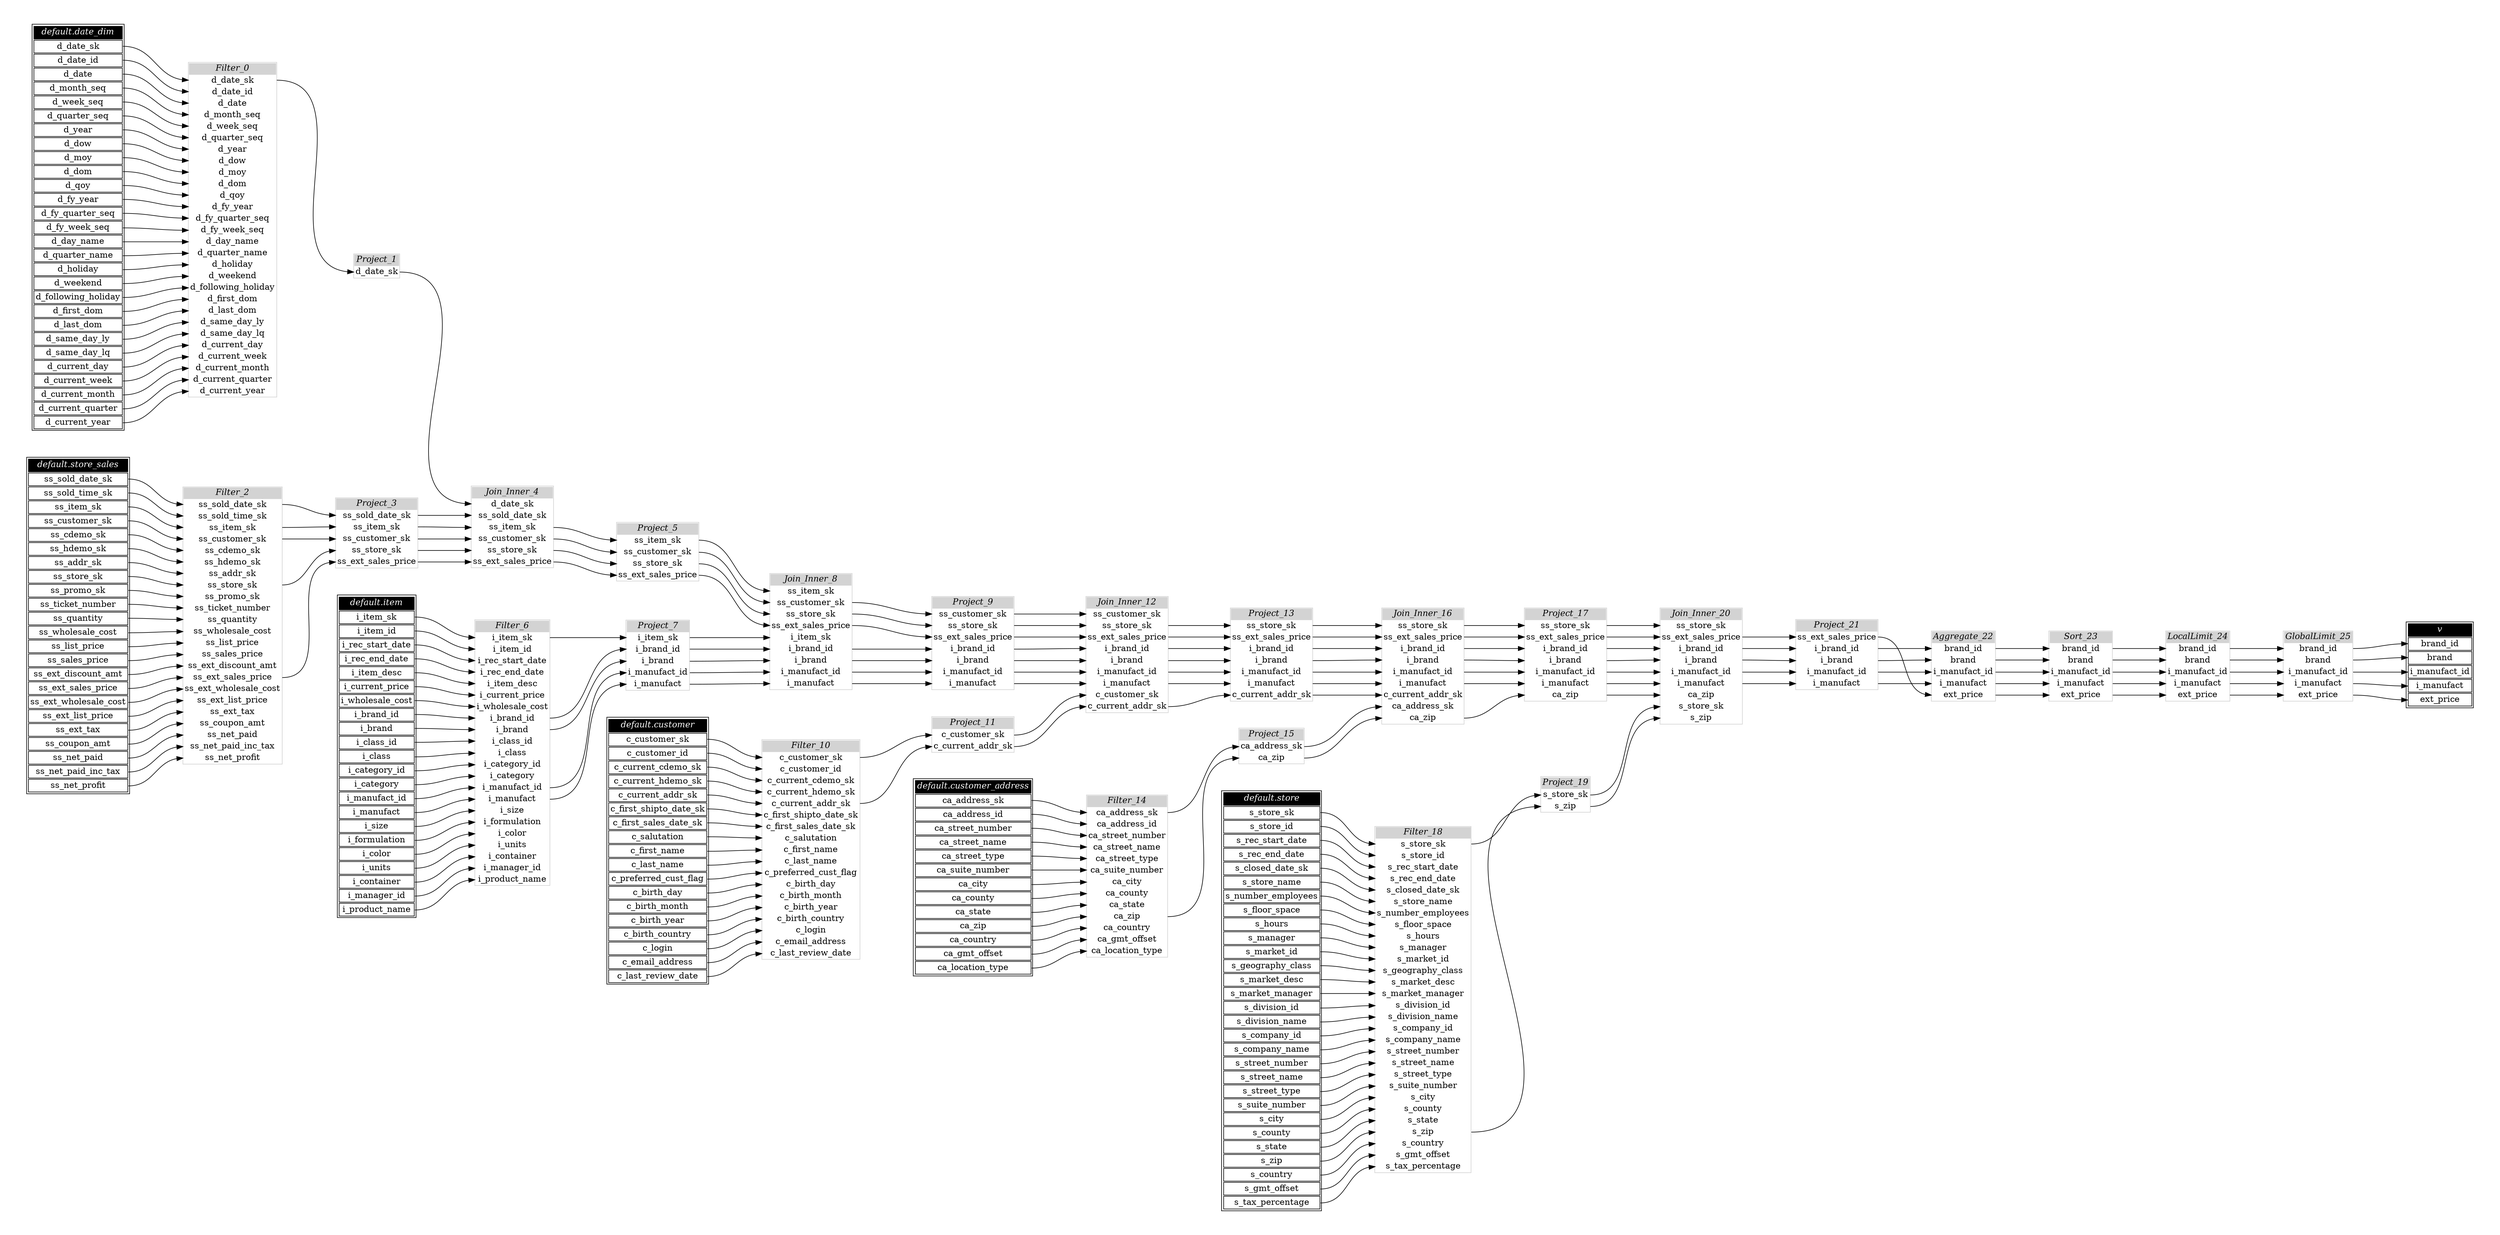 // Automatically generated by TPCDSFlowTestSuite


digraph {
  graph [pad="0.5" nodesep="0.5" ranksep="1" fontname="Helvetica" rankdir=LR];
  node [shape=plaintext]

  
"Aggregate_22" [label=<
<table color="lightgray" border="1" cellborder="0" cellspacing="0">
  <tr><td bgcolor="lightgray" port="nodeName"><i>Aggregate_22</i></td></tr>
  <tr><td port="0">brand_id</td></tr>
<tr><td port="1">brand</td></tr>
<tr><td port="2">i_manufact_id</td></tr>
<tr><td port="3">i_manufact</td></tr>
<tr><td port="4">ext_price</td></tr>
</table>>];
     

"Filter_0" [label=<
<table color="lightgray" border="1" cellborder="0" cellspacing="0">
  <tr><td bgcolor="lightgray" port="nodeName"><i>Filter_0</i></td></tr>
  <tr><td port="0">d_date_sk</td></tr>
<tr><td port="1">d_date_id</td></tr>
<tr><td port="2">d_date</td></tr>
<tr><td port="3">d_month_seq</td></tr>
<tr><td port="4">d_week_seq</td></tr>
<tr><td port="5">d_quarter_seq</td></tr>
<tr><td port="6">d_year</td></tr>
<tr><td port="7">d_dow</td></tr>
<tr><td port="8">d_moy</td></tr>
<tr><td port="9">d_dom</td></tr>
<tr><td port="10">d_qoy</td></tr>
<tr><td port="11">d_fy_year</td></tr>
<tr><td port="12">d_fy_quarter_seq</td></tr>
<tr><td port="13">d_fy_week_seq</td></tr>
<tr><td port="14">d_day_name</td></tr>
<tr><td port="15">d_quarter_name</td></tr>
<tr><td port="16">d_holiday</td></tr>
<tr><td port="17">d_weekend</td></tr>
<tr><td port="18">d_following_holiday</td></tr>
<tr><td port="19">d_first_dom</td></tr>
<tr><td port="20">d_last_dom</td></tr>
<tr><td port="21">d_same_day_ly</td></tr>
<tr><td port="22">d_same_day_lq</td></tr>
<tr><td port="23">d_current_day</td></tr>
<tr><td port="24">d_current_week</td></tr>
<tr><td port="25">d_current_month</td></tr>
<tr><td port="26">d_current_quarter</td></tr>
<tr><td port="27">d_current_year</td></tr>
</table>>];
     

"Filter_10" [label=<
<table color="lightgray" border="1" cellborder="0" cellspacing="0">
  <tr><td bgcolor="lightgray" port="nodeName"><i>Filter_10</i></td></tr>
  <tr><td port="0">c_customer_sk</td></tr>
<tr><td port="1">c_customer_id</td></tr>
<tr><td port="2">c_current_cdemo_sk</td></tr>
<tr><td port="3">c_current_hdemo_sk</td></tr>
<tr><td port="4">c_current_addr_sk</td></tr>
<tr><td port="5">c_first_shipto_date_sk</td></tr>
<tr><td port="6">c_first_sales_date_sk</td></tr>
<tr><td port="7">c_salutation</td></tr>
<tr><td port="8">c_first_name</td></tr>
<tr><td port="9">c_last_name</td></tr>
<tr><td port="10">c_preferred_cust_flag</td></tr>
<tr><td port="11">c_birth_day</td></tr>
<tr><td port="12">c_birth_month</td></tr>
<tr><td port="13">c_birth_year</td></tr>
<tr><td port="14">c_birth_country</td></tr>
<tr><td port="15">c_login</td></tr>
<tr><td port="16">c_email_address</td></tr>
<tr><td port="17">c_last_review_date</td></tr>
</table>>];
     

"Filter_14" [label=<
<table color="lightgray" border="1" cellborder="0" cellspacing="0">
  <tr><td bgcolor="lightgray" port="nodeName"><i>Filter_14</i></td></tr>
  <tr><td port="0">ca_address_sk</td></tr>
<tr><td port="1">ca_address_id</td></tr>
<tr><td port="2">ca_street_number</td></tr>
<tr><td port="3">ca_street_name</td></tr>
<tr><td port="4">ca_street_type</td></tr>
<tr><td port="5">ca_suite_number</td></tr>
<tr><td port="6">ca_city</td></tr>
<tr><td port="7">ca_county</td></tr>
<tr><td port="8">ca_state</td></tr>
<tr><td port="9">ca_zip</td></tr>
<tr><td port="10">ca_country</td></tr>
<tr><td port="11">ca_gmt_offset</td></tr>
<tr><td port="12">ca_location_type</td></tr>
</table>>];
     

"Filter_18" [label=<
<table color="lightgray" border="1" cellborder="0" cellspacing="0">
  <tr><td bgcolor="lightgray" port="nodeName"><i>Filter_18</i></td></tr>
  <tr><td port="0">s_store_sk</td></tr>
<tr><td port="1">s_store_id</td></tr>
<tr><td port="2">s_rec_start_date</td></tr>
<tr><td port="3">s_rec_end_date</td></tr>
<tr><td port="4">s_closed_date_sk</td></tr>
<tr><td port="5">s_store_name</td></tr>
<tr><td port="6">s_number_employees</td></tr>
<tr><td port="7">s_floor_space</td></tr>
<tr><td port="8">s_hours</td></tr>
<tr><td port="9">s_manager</td></tr>
<tr><td port="10">s_market_id</td></tr>
<tr><td port="11">s_geography_class</td></tr>
<tr><td port="12">s_market_desc</td></tr>
<tr><td port="13">s_market_manager</td></tr>
<tr><td port="14">s_division_id</td></tr>
<tr><td port="15">s_division_name</td></tr>
<tr><td port="16">s_company_id</td></tr>
<tr><td port="17">s_company_name</td></tr>
<tr><td port="18">s_street_number</td></tr>
<tr><td port="19">s_street_name</td></tr>
<tr><td port="20">s_street_type</td></tr>
<tr><td port="21">s_suite_number</td></tr>
<tr><td port="22">s_city</td></tr>
<tr><td port="23">s_county</td></tr>
<tr><td port="24">s_state</td></tr>
<tr><td port="25">s_zip</td></tr>
<tr><td port="26">s_country</td></tr>
<tr><td port="27">s_gmt_offset</td></tr>
<tr><td port="28">s_tax_percentage</td></tr>
</table>>];
     

"Filter_2" [label=<
<table color="lightgray" border="1" cellborder="0" cellspacing="0">
  <tr><td bgcolor="lightgray" port="nodeName"><i>Filter_2</i></td></tr>
  <tr><td port="0">ss_sold_date_sk</td></tr>
<tr><td port="1">ss_sold_time_sk</td></tr>
<tr><td port="2">ss_item_sk</td></tr>
<tr><td port="3">ss_customer_sk</td></tr>
<tr><td port="4">ss_cdemo_sk</td></tr>
<tr><td port="5">ss_hdemo_sk</td></tr>
<tr><td port="6">ss_addr_sk</td></tr>
<tr><td port="7">ss_store_sk</td></tr>
<tr><td port="8">ss_promo_sk</td></tr>
<tr><td port="9">ss_ticket_number</td></tr>
<tr><td port="10">ss_quantity</td></tr>
<tr><td port="11">ss_wholesale_cost</td></tr>
<tr><td port="12">ss_list_price</td></tr>
<tr><td port="13">ss_sales_price</td></tr>
<tr><td port="14">ss_ext_discount_amt</td></tr>
<tr><td port="15">ss_ext_sales_price</td></tr>
<tr><td port="16">ss_ext_wholesale_cost</td></tr>
<tr><td port="17">ss_ext_list_price</td></tr>
<tr><td port="18">ss_ext_tax</td></tr>
<tr><td port="19">ss_coupon_amt</td></tr>
<tr><td port="20">ss_net_paid</td></tr>
<tr><td port="21">ss_net_paid_inc_tax</td></tr>
<tr><td port="22">ss_net_profit</td></tr>
</table>>];
     

"Filter_6" [label=<
<table color="lightgray" border="1" cellborder="0" cellspacing="0">
  <tr><td bgcolor="lightgray" port="nodeName"><i>Filter_6</i></td></tr>
  <tr><td port="0">i_item_sk</td></tr>
<tr><td port="1">i_item_id</td></tr>
<tr><td port="2">i_rec_start_date</td></tr>
<tr><td port="3">i_rec_end_date</td></tr>
<tr><td port="4">i_item_desc</td></tr>
<tr><td port="5">i_current_price</td></tr>
<tr><td port="6">i_wholesale_cost</td></tr>
<tr><td port="7">i_brand_id</td></tr>
<tr><td port="8">i_brand</td></tr>
<tr><td port="9">i_class_id</td></tr>
<tr><td port="10">i_class</td></tr>
<tr><td port="11">i_category_id</td></tr>
<tr><td port="12">i_category</td></tr>
<tr><td port="13">i_manufact_id</td></tr>
<tr><td port="14">i_manufact</td></tr>
<tr><td port="15">i_size</td></tr>
<tr><td port="16">i_formulation</td></tr>
<tr><td port="17">i_color</td></tr>
<tr><td port="18">i_units</td></tr>
<tr><td port="19">i_container</td></tr>
<tr><td port="20">i_manager_id</td></tr>
<tr><td port="21">i_product_name</td></tr>
</table>>];
     

"GlobalLimit_25" [label=<
<table color="lightgray" border="1" cellborder="0" cellspacing="0">
  <tr><td bgcolor="lightgray" port="nodeName"><i>GlobalLimit_25</i></td></tr>
  <tr><td port="0">brand_id</td></tr>
<tr><td port="1">brand</td></tr>
<tr><td port="2">i_manufact_id</td></tr>
<tr><td port="3">i_manufact</td></tr>
<tr><td port="4">ext_price</td></tr>
</table>>];
     

"Join_Inner_12" [label=<
<table color="lightgray" border="1" cellborder="0" cellspacing="0">
  <tr><td bgcolor="lightgray" port="nodeName"><i>Join_Inner_12</i></td></tr>
  <tr><td port="0">ss_customer_sk</td></tr>
<tr><td port="1">ss_store_sk</td></tr>
<tr><td port="2">ss_ext_sales_price</td></tr>
<tr><td port="3">i_brand_id</td></tr>
<tr><td port="4">i_brand</td></tr>
<tr><td port="5">i_manufact_id</td></tr>
<tr><td port="6">i_manufact</td></tr>
<tr><td port="7">c_customer_sk</td></tr>
<tr><td port="8">c_current_addr_sk</td></tr>
</table>>];
     

"Join_Inner_16" [label=<
<table color="lightgray" border="1" cellborder="0" cellspacing="0">
  <tr><td bgcolor="lightgray" port="nodeName"><i>Join_Inner_16</i></td></tr>
  <tr><td port="0">ss_store_sk</td></tr>
<tr><td port="1">ss_ext_sales_price</td></tr>
<tr><td port="2">i_brand_id</td></tr>
<tr><td port="3">i_brand</td></tr>
<tr><td port="4">i_manufact_id</td></tr>
<tr><td port="5">i_manufact</td></tr>
<tr><td port="6">c_current_addr_sk</td></tr>
<tr><td port="7">ca_address_sk</td></tr>
<tr><td port="8">ca_zip</td></tr>
</table>>];
     

"Join_Inner_20" [label=<
<table color="lightgray" border="1" cellborder="0" cellspacing="0">
  <tr><td bgcolor="lightgray" port="nodeName"><i>Join_Inner_20</i></td></tr>
  <tr><td port="0">ss_store_sk</td></tr>
<tr><td port="1">ss_ext_sales_price</td></tr>
<tr><td port="2">i_brand_id</td></tr>
<tr><td port="3">i_brand</td></tr>
<tr><td port="4">i_manufact_id</td></tr>
<tr><td port="5">i_manufact</td></tr>
<tr><td port="6">ca_zip</td></tr>
<tr><td port="7">s_store_sk</td></tr>
<tr><td port="8">s_zip</td></tr>
</table>>];
     

"Join_Inner_4" [label=<
<table color="lightgray" border="1" cellborder="0" cellspacing="0">
  <tr><td bgcolor="lightgray" port="nodeName"><i>Join_Inner_4</i></td></tr>
  <tr><td port="0">d_date_sk</td></tr>
<tr><td port="1">ss_sold_date_sk</td></tr>
<tr><td port="2">ss_item_sk</td></tr>
<tr><td port="3">ss_customer_sk</td></tr>
<tr><td port="4">ss_store_sk</td></tr>
<tr><td port="5">ss_ext_sales_price</td></tr>
</table>>];
     

"Join_Inner_8" [label=<
<table color="lightgray" border="1" cellborder="0" cellspacing="0">
  <tr><td bgcolor="lightgray" port="nodeName"><i>Join_Inner_8</i></td></tr>
  <tr><td port="0">ss_item_sk</td></tr>
<tr><td port="1">ss_customer_sk</td></tr>
<tr><td port="2">ss_store_sk</td></tr>
<tr><td port="3">ss_ext_sales_price</td></tr>
<tr><td port="4">i_item_sk</td></tr>
<tr><td port="5">i_brand_id</td></tr>
<tr><td port="6">i_brand</td></tr>
<tr><td port="7">i_manufact_id</td></tr>
<tr><td port="8">i_manufact</td></tr>
</table>>];
     

"LocalLimit_24" [label=<
<table color="lightgray" border="1" cellborder="0" cellspacing="0">
  <tr><td bgcolor="lightgray" port="nodeName"><i>LocalLimit_24</i></td></tr>
  <tr><td port="0">brand_id</td></tr>
<tr><td port="1">brand</td></tr>
<tr><td port="2">i_manufact_id</td></tr>
<tr><td port="3">i_manufact</td></tr>
<tr><td port="4">ext_price</td></tr>
</table>>];
     

"Project_1" [label=<
<table color="lightgray" border="1" cellborder="0" cellspacing="0">
  <tr><td bgcolor="lightgray" port="nodeName"><i>Project_1</i></td></tr>
  <tr><td port="0">d_date_sk</td></tr>
</table>>];
     

"Project_11" [label=<
<table color="lightgray" border="1" cellborder="0" cellspacing="0">
  <tr><td bgcolor="lightgray" port="nodeName"><i>Project_11</i></td></tr>
  <tr><td port="0">c_customer_sk</td></tr>
<tr><td port="1">c_current_addr_sk</td></tr>
</table>>];
     

"Project_13" [label=<
<table color="lightgray" border="1" cellborder="0" cellspacing="0">
  <tr><td bgcolor="lightgray" port="nodeName"><i>Project_13</i></td></tr>
  <tr><td port="0">ss_store_sk</td></tr>
<tr><td port="1">ss_ext_sales_price</td></tr>
<tr><td port="2">i_brand_id</td></tr>
<tr><td port="3">i_brand</td></tr>
<tr><td port="4">i_manufact_id</td></tr>
<tr><td port="5">i_manufact</td></tr>
<tr><td port="6">c_current_addr_sk</td></tr>
</table>>];
     

"Project_15" [label=<
<table color="lightgray" border="1" cellborder="0" cellspacing="0">
  <tr><td bgcolor="lightgray" port="nodeName"><i>Project_15</i></td></tr>
  <tr><td port="0">ca_address_sk</td></tr>
<tr><td port="1">ca_zip</td></tr>
</table>>];
     

"Project_17" [label=<
<table color="lightgray" border="1" cellborder="0" cellspacing="0">
  <tr><td bgcolor="lightgray" port="nodeName"><i>Project_17</i></td></tr>
  <tr><td port="0">ss_store_sk</td></tr>
<tr><td port="1">ss_ext_sales_price</td></tr>
<tr><td port="2">i_brand_id</td></tr>
<tr><td port="3">i_brand</td></tr>
<tr><td port="4">i_manufact_id</td></tr>
<tr><td port="5">i_manufact</td></tr>
<tr><td port="6">ca_zip</td></tr>
</table>>];
     

"Project_19" [label=<
<table color="lightgray" border="1" cellborder="0" cellspacing="0">
  <tr><td bgcolor="lightgray" port="nodeName"><i>Project_19</i></td></tr>
  <tr><td port="0">s_store_sk</td></tr>
<tr><td port="1">s_zip</td></tr>
</table>>];
     

"Project_21" [label=<
<table color="lightgray" border="1" cellborder="0" cellspacing="0">
  <tr><td bgcolor="lightgray" port="nodeName"><i>Project_21</i></td></tr>
  <tr><td port="0">ss_ext_sales_price</td></tr>
<tr><td port="1">i_brand_id</td></tr>
<tr><td port="2">i_brand</td></tr>
<tr><td port="3">i_manufact_id</td></tr>
<tr><td port="4">i_manufact</td></tr>
</table>>];
     

"Project_3" [label=<
<table color="lightgray" border="1" cellborder="0" cellspacing="0">
  <tr><td bgcolor="lightgray" port="nodeName"><i>Project_3</i></td></tr>
  <tr><td port="0">ss_sold_date_sk</td></tr>
<tr><td port="1">ss_item_sk</td></tr>
<tr><td port="2">ss_customer_sk</td></tr>
<tr><td port="3">ss_store_sk</td></tr>
<tr><td port="4">ss_ext_sales_price</td></tr>
</table>>];
     

"Project_5" [label=<
<table color="lightgray" border="1" cellborder="0" cellspacing="0">
  <tr><td bgcolor="lightgray" port="nodeName"><i>Project_5</i></td></tr>
  <tr><td port="0">ss_item_sk</td></tr>
<tr><td port="1">ss_customer_sk</td></tr>
<tr><td port="2">ss_store_sk</td></tr>
<tr><td port="3">ss_ext_sales_price</td></tr>
</table>>];
     

"Project_7" [label=<
<table color="lightgray" border="1" cellborder="0" cellspacing="0">
  <tr><td bgcolor="lightgray" port="nodeName"><i>Project_7</i></td></tr>
  <tr><td port="0">i_item_sk</td></tr>
<tr><td port="1">i_brand_id</td></tr>
<tr><td port="2">i_brand</td></tr>
<tr><td port="3">i_manufact_id</td></tr>
<tr><td port="4">i_manufact</td></tr>
</table>>];
     

"Project_9" [label=<
<table color="lightgray" border="1" cellborder="0" cellspacing="0">
  <tr><td bgcolor="lightgray" port="nodeName"><i>Project_9</i></td></tr>
  <tr><td port="0">ss_customer_sk</td></tr>
<tr><td port="1">ss_store_sk</td></tr>
<tr><td port="2">ss_ext_sales_price</td></tr>
<tr><td port="3">i_brand_id</td></tr>
<tr><td port="4">i_brand</td></tr>
<tr><td port="5">i_manufact_id</td></tr>
<tr><td port="6">i_manufact</td></tr>
</table>>];
     

"Sort_23" [label=<
<table color="lightgray" border="1" cellborder="0" cellspacing="0">
  <tr><td bgcolor="lightgray" port="nodeName"><i>Sort_23</i></td></tr>
  <tr><td port="0">brand_id</td></tr>
<tr><td port="1">brand</td></tr>
<tr><td port="2">i_manufact_id</td></tr>
<tr><td port="3">i_manufact</td></tr>
<tr><td port="4">ext_price</td></tr>
</table>>];
     

"default.customer" [color="black" label=<
<table>
  <tr><td bgcolor="black" port="nodeName"><i><font color="white">default.customer</font></i></td></tr>
  <tr><td port="0">c_customer_sk</td></tr>
<tr><td port="1">c_customer_id</td></tr>
<tr><td port="2">c_current_cdemo_sk</td></tr>
<tr><td port="3">c_current_hdemo_sk</td></tr>
<tr><td port="4">c_current_addr_sk</td></tr>
<tr><td port="5">c_first_shipto_date_sk</td></tr>
<tr><td port="6">c_first_sales_date_sk</td></tr>
<tr><td port="7">c_salutation</td></tr>
<tr><td port="8">c_first_name</td></tr>
<tr><td port="9">c_last_name</td></tr>
<tr><td port="10">c_preferred_cust_flag</td></tr>
<tr><td port="11">c_birth_day</td></tr>
<tr><td port="12">c_birth_month</td></tr>
<tr><td port="13">c_birth_year</td></tr>
<tr><td port="14">c_birth_country</td></tr>
<tr><td port="15">c_login</td></tr>
<tr><td port="16">c_email_address</td></tr>
<tr><td port="17">c_last_review_date</td></tr>
</table>>];
     

"default.customer_address" [color="black" label=<
<table>
  <tr><td bgcolor="black" port="nodeName"><i><font color="white">default.customer_address</font></i></td></tr>
  <tr><td port="0">ca_address_sk</td></tr>
<tr><td port="1">ca_address_id</td></tr>
<tr><td port="2">ca_street_number</td></tr>
<tr><td port="3">ca_street_name</td></tr>
<tr><td port="4">ca_street_type</td></tr>
<tr><td port="5">ca_suite_number</td></tr>
<tr><td port="6">ca_city</td></tr>
<tr><td port="7">ca_county</td></tr>
<tr><td port="8">ca_state</td></tr>
<tr><td port="9">ca_zip</td></tr>
<tr><td port="10">ca_country</td></tr>
<tr><td port="11">ca_gmt_offset</td></tr>
<tr><td port="12">ca_location_type</td></tr>
</table>>];
     

"default.date_dim" [color="black" label=<
<table>
  <tr><td bgcolor="black" port="nodeName"><i><font color="white">default.date_dim</font></i></td></tr>
  <tr><td port="0">d_date_sk</td></tr>
<tr><td port="1">d_date_id</td></tr>
<tr><td port="2">d_date</td></tr>
<tr><td port="3">d_month_seq</td></tr>
<tr><td port="4">d_week_seq</td></tr>
<tr><td port="5">d_quarter_seq</td></tr>
<tr><td port="6">d_year</td></tr>
<tr><td port="7">d_dow</td></tr>
<tr><td port="8">d_moy</td></tr>
<tr><td port="9">d_dom</td></tr>
<tr><td port="10">d_qoy</td></tr>
<tr><td port="11">d_fy_year</td></tr>
<tr><td port="12">d_fy_quarter_seq</td></tr>
<tr><td port="13">d_fy_week_seq</td></tr>
<tr><td port="14">d_day_name</td></tr>
<tr><td port="15">d_quarter_name</td></tr>
<tr><td port="16">d_holiday</td></tr>
<tr><td port="17">d_weekend</td></tr>
<tr><td port="18">d_following_holiday</td></tr>
<tr><td port="19">d_first_dom</td></tr>
<tr><td port="20">d_last_dom</td></tr>
<tr><td port="21">d_same_day_ly</td></tr>
<tr><td port="22">d_same_day_lq</td></tr>
<tr><td port="23">d_current_day</td></tr>
<tr><td port="24">d_current_week</td></tr>
<tr><td port="25">d_current_month</td></tr>
<tr><td port="26">d_current_quarter</td></tr>
<tr><td port="27">d_current_year</td></tr>
</table>>];
     

"default.item" [color="black" label=<
<table>
  <tr><td bgcolor="black" port="nodeName"><i><font color="white">default.item</font></i></td></tr>
  <tr><td port="0">i_item_sk</td></tr>
<tr><td port="1">i_item_id</td></tr>
<tr><td port="2">i_rec_start_date</td></tr>
<tr><td port="3">i_rec_end_date</td></tr>
<tr><td port="4">i_item_desc</td></tr>
<tr><td port="5">i_current_price</td></tr>
<tr><td port="6">i_wholesale_cost</td></tr>
<tr><td port="7">i_brand_id</td></tr>
<tr><td port="8">i_brand</td></tr>
<tr><td port="9">i_class_id</td></tr>
<tr><td port="10">i_class</td></tr>
<tr><td port="11">i_category_id</td></tr>
<tr><td port="12">i_category</td></tr>
<tr><td port="13">i_manufact_id</td></tr>
<tr><td port="14">i_manufact</td></tr>
<tr><td port="15">i_size</td></tr>
<tr><td port="16">i_formulation</td></tr>
<tr><td port="17">i_color</td></tr>
<tr><td port="18">i_units</td></tr>
<tr><td port="19">i_container</td></tr>
<tr><td port="20">i_manager_id</td></tr>
<tr><td port="21">i_product_name</td></tr>
</table>>];
     

"default.store" [color="black" label=<
<table>
  <tr><td bgcolor="black" port="nodeName"><i><font color="white">default.store</font></i></td></tr>
  <tr><td port="0">s_store_sk</td></tr>
<tr><td port="1">s_store_id</td></tr>
<tr><td port="2">s_rec_start_date</td></tr>
<tr><td port="3">s_rec_end_date</td></tr>
<tr><td port="4">s_closed_date_sk</td></tr>
<tr><td port="5">s_store_name</td></tr>
<tr><td port="6">s_number_employees</td></tr>
<tr><td port="7">s_floor_space</td></tr>
<tr><td port="8">s_hours</td></tr>
<tr><td port="9">s_manager</td></tr>
<tr><td port="10">s_market_id</td></tr>
<tr><td port="11">s_geography_class</td></tr>
<tr><td port="12">s_market_desc</td></tr>
<tr><td port="13">s_market_manager</td></tr>
<tr><td port="14">s_division_id</td></tr>
<tr><td port="15">s_division_name</td></tr>
<tr><td port="16">s_company_id</td></tr>
<tr><td port="17">s_company_name</td></tr>
<tr><td port="18">s_street_number</td></tr>
<tr><td port="19">s_street_name</td></tr>
<tr><td port="20">s_street_type</td></tr>
<tr><td port="21">s_suite_number</td></tr>
<tr><td port="22">s_city</td></tr>
<tr><td port="23">s_county</td></tr>
<tr><td port="24">s_state</td></tr>
<tr><td port="25">s_zip</td></tr>
<tr><td port="26">s_country</td></tr>
<tr><td port="27">s_gmt_offset</td></tr>
<tr><td port="28">s_tax_percentage</td></tr>
</table>>];
     

"default.store_sales" [color="black" label=<
<table>
  <tr><td bgcolor="black" port="nodeName"><i><font color="white">default.store_sales</font></i></td></tr>
  <tr><td port="0">ss_sold_date_sk</td></tr>
<tr><td port="1">ss_sold_time_sk</td></tr>
<tr><td port="2">ss_item_sk</td></tr>
<tr><td port="3">ss_customer_sk</td></tr>
<tr><td port="4">ss_cdemo_sk</td></tr>
<tr><td port="5">ss_hdemo_sk</td></tr>
<tr><td port="6">ss_addr_sk</td></tr>
<tr><td port="7">ss_store_sk</td></tr>
<tr><td port="8">ss_promo_sk</td></tr>
<tr><td port="9">ss_ticket_number</td></tr>
<tr><td port="10">ss_quantity</td></tr>
<tr><td port="11">ss_wholesale_cost</td></tr>
<tr><td port="12">ss_list_price</td></tr>
<tr><td port="13">ss_sales_price</td></tr>
<tr><td port="14">ss_ext_discount_amt</td></tr>
<tr><td port="15">ss_ext_sales_price</td></tr>
<tr><td port="16">ss_ext_wholesale_cost</td></tr>
<tr><td port="17">ss_ext_list_price</td></tr>
<tr><td port="18">ss_ext_tax</td></tr>
<tr><td port="19">ss_coupon_amt</td></tr>
<tr><td port="20">ss_net_paid</td></tr>
<tr><td port="21">ss_net_paid_inc_tax</td></tr>
<tr><td port="22">ss_net_profit</td></tr>
</table>>];
     

"v" [color="black" label=<
<table>
  <tr><td bgcolor="black" port="nodeName"><i><font color="white">v</font></i></td></tr>
  <tr><td port="0">brand_id</td></tr>
<tr><td port="1">brand</td></tr>
<tr><td port="2">i_manufact_id</td></tr>
<tr><td port="3">i_manufact</td></tr>
<tr><td port="4">ext_price</td></tr>
</table>>];
     
  "Aggregate_22":0 -> "Sort_23":0;
"Aggregate_22":1 -> "Sort_23":1;
"Aggregate_22":2 -> "Sort_23":2;
"Aggregate_22":3 -> "Sort_23":3;
"Aggregate_22":4 -> "Sort_23":4;
"Filter_0":0 -> "Project_1":0;
"Filter_10":0 -> "Project_11":0;
"Filter_10":4 -> "Project_11":1;
"Filter_14":0 -> "Project_15":0;
"Filter_14":9 -> "Project_15":1;
"Filter_18":0 -> "Project_19":0;
"Filter_18":25 -> "Project_19":1;
"Filter_2":0 -> "Project_3":0;
"Filter_2":15 -> "Project_3":4;
"Filter_2":2 -> "Project_3":1;
"Filter_2":3 -> "Project_3":2;
"Filter_2":7 -> "Project_3":3;
"Filter_6":0 -> "Project_7":0;
"Filter_6":13 -> "Project_7":3;
"Filter_6":14 -> "Project_7":4;
"Filter_6":7 -> "Project_7":1;
"Filter_6":8 -> "Project_7":2;
"GlobalLimit_25":0 -> "v":0;
"GlobalLimit_25":1 -> "v":1;
"GlobalLimit_25":2 -> "v":2;
"GlobalLimit_25":3 -> "v":3;
"GlobalLimit_25":4 -> "v":4;
"Join_Inner_12":1 -> "Project_13":0;
"Join_Inner_12":2 -> "Project_13":1;
"Join_Inner_12":3 -> "Project_13":2;
"Join_Inner_12":4 -> "Project_13":3;
"Join_Inner_12":5 -> "Project_13":4;
"Join_Inner_12":6 -> "Project_13":5;
"Join_Inner_12":8 -> "Project_13":6;
"Join_Inner_16":0 -> "Project_17":0;
"Join_Inner_16":1 -> "Project_17":1;
"Join_Inner_16":2 -> "Project_17":2;
"Join_Inner_16":3 -> "Project_17":3;
"Join_Inner_16":4 -> "Project_17":4;
"Join_Inner_16":5 -> "Project_17":5;
"Join_Inner_16":8 -> "Project_17":6;
"Join_Inner_20":1 -> "Project_21":0;
"Join_Inner_20":2 -> "Project_21":1;
"Join_Inner_20":3 -> "Project_21":2;
"Join_Inner_20":4 -> "Project_21":3;
"Join_Inner_20":5 -> "Project_21":4;
"Join_Inner_4":2 -> "Project_5":0;
"Join_Inner_4":3 -> "Project_5":1;
"Join_Inner_4":4 -> "Project_5":2;
"Join_Inner_4":5 -> "Project_5":3;
"Join_Inner_8":1 -> "Project_9":0;
"Join_Inner_8":2 -> "Project_9":1;
"Join_Inner_8":3 -> "Project_9":2;
"Join_Inner_8":5 -> "Project_9":3;
"Join_Inner_8":6 -> "Project_9":4;
"Join_Inner_8":7 -> "Project_9":5;
"Join_Inner_8":8 -> "Project_9":6;
"LocalLimit_24":0 -> "GlobalLimit_25":0;
"LocalLimit_24":1 -> "GlobalLimit_25":1;
"LocalLimit_24":2 -> "GlobalLimit_25":2;
"LocalLimit_24":3 -> "GlobalLimit_25":3;
"LocalLimit_24":4 -> "GlobalLimit_25":4;
"Project_1":0 -> "Join_Inner_4":0;
"Project_11":0 -> "Join_Inner_12":7;
"Project_11":1 -> "Join_Inner_12":8;
"Project_13":0 -> "Join_Inner_16":0;
"Project_13":1 -> "Join_Inner_16":1;
"Project_13":2 -> "Join_Inner_16":2;
"Project_13":3 -> "Join_Inner_16":3;
"Project_13":4 -> "Join_Inner_16":4;
"Project_13":5 -> "Join_Inner_16":5;
"Project_13":6 -> "Join_Inner_16":6;
"Project_15":0 -> "Join_Inner_16":7;
"Project_15":1 -> "Join_Inner_16":8;
"Project_17":0 -> "Join_Inner_20":0;
"Project_17":1 -> "Join_Inner_20":1;
"Project_17":2 -> "Join_Inner_20":2;
"Project_17":3 -> "Join_Inner_20":3;
"Project_17":4 -> "Join_Inner_20":4;
"Project_17":5 -> "Join_Inner_20":5;
"Project_17":6 -> "Join_Inner_20":6;
"Project_19":0 -> "Join_Inner_20":7;
"Project_19":1 -> "Join_Inner_20":8;
"Project_21":0 -> "Aggregate_22":4;
"Project_21":1 -> "Aggregate_22":0;
"Project_21":2 -> "Aggregate_22":1;
"Project_21":3 -> "Aggregate_22":2;
"Project_21":4 -> "Aggregate_22":3;
"Project_3":0 -> "Join_Inner_4":1;
"Project_3":1 -> "Join_Inner_4":2;
"Project_3":2 -> "Join_Inner_4":3;
"Project_3":3 -> "Join_Inner_4":4;
"Project_3":4 -> "Join_Inner_4":5;
"Project_5":0 -> "Join_Inner_8":0;
"Project_5":1 -> "Join_Inner_8":1;
"Project_5":2 -> "Join_Inner_8":2;
"Project_5":3 -> "Join_Inner_8":3;
"Project_7":0 -> "Join_Inner_8":4;
"Project_7":1 -> "Join_Inner_8":5;
"Project_7":2 -> "Join_Inner_8":6;
"Project_7":3 -> "Join_Inner_8":7;
"Project_7":4 -> "Join_Inner_8":8;
"Project_9":0 -> "Join_Inner_12":0;
"Project_9":1 -> "Join_Inner_12":1;
"Project_9":2 -> "Join_Inner_12":2;
"Project_9":3 -> "Join_Inner_12":3;
"Project_9":4 -> "Join_Inner_12":4;
"Project_9":5 -> "Join_Inner_12":5;
"Project_9":6 -> "Join_Inner_12":6;
"Sort_23":0 -> "LocalLimit_24":0;
"Sort_23":1 -> "LocalLimit_24":1;
"Sort_23":2 -> "LocalLimit_24":2;
"Sort_23":3 -> "LocalLimit_24":3;
"Sort_23":4 -> "LocalLimit_24":4;
"default.customer":0 -> "Filter_10":0;
"default.customer":1 -> "Filter_10":1;
"default.customer":10 -> "Filter_10":10;
"default.customer":11 -> "Filter_10":11;
"default.customer":12 -> "Filter_10":12;
"default.customer":13 -> "Filter_10":13;
"default.customer":14 -> "Filter_10":14;
"default.customer":15 -> "Filter_10":15;
"default.customer":16 -> "Filter_10":16;
"default.customer":17 -> "Filter_10":17;
"default.customer":2 -> "Filter_10":2;
"default.customer":3 -> "Filter_10":3;
"default.customer":4 -> "Filter_10":4;
"default.customer":5 -> "Filter_10":5;
"default.customer":6 -> "Filter_10":6;
"default.customer":7 -> "Filter_10":7;
"default.customer":8 -> "Filter_10":8;
"default.customer":9 -> "Filter_10":9;
"default.customer_address":0 -> "Filter_14":0;
"default.customer_address":1 -> "Filter_14":1;
"default.customer_address":10 -> "Filter_14":10;
"default.customer_address":11 -> "Filter_14":11;
"default.customer_address":12 -> "Filter_14":12;
"default.customer_address":2 -> "Filter_14":2;
"default.customer_address":3 -> "Filter_14":3;
"default.customer_address":4 -> "Filter_14":4;
"default.customer_address":5 -> "Filter_14":5;
"default.customer_address":6 -> "Filter_14":6;
"default.customer_address":7 -> "Filter_14":7;
"default.customer_address":8 -> "Filter_14":8;
"default.customer_address":9 -> "Filter_14":9;
"default.date_dim":0 -> "Filter_0":0;
"default.date_dim":1 -> "Filter_0":1;
"default.date_dim":10 -> "Filter_0":10;
"default.date_dim":11 -> "Filter_0":11;
"default.date_dim":12 -> "Filter_0":12;
"default.date_dim":13 -> "Filter_0":13;
"default.date_dim":14 -> "Filter_0":14;
"default.date_dim":15 -> "Filter_0":15;
"default.date_dim":16 -> "Filter_0":16;
"default.date_dim":17 -> "Filter_0":17;
"default.date_dim":18 -> "Filter_0":18;
"default.date_dim":19 -> "Filter_0":19;
"default.date_dim":2 -> "Filter_0":2;
"default.date_dim":20 -> "Filter_0":20;
"default.date_dim":21 -> "Filter_0":21;
"default.date_dim":22 -> "Filter_0":22;
"default.date_dim":23 -> "Filter_0":23;
"default.date_dim":24 -> "Filter_0":24;
"default.date_dim":25 -> "Filter_0":25;
"default.date_dim":26 -> "Filter_0":26;
"default.date_dim":27 -> "Filter_0":27;
"default.date_dim":3 -> "Filter_0":3;
"default.date_dim":4 -> "Filter_0":4;
"default.date_dim":5 -> "Filter_0":5;
"default.date_dim":6 -> "Filter_0":6;
"default.date_dim":7 -> "Filter_0":7;
"default.date_dim":8 -> "Filter_0":8;
"default.date_dim":9 -> "Filter_0":9;
"default.item":0 -> "Filter_6":0;
"default.item":1 -> "Filter_6":1;
"default.item":10 -> "Filter_6":10;
"default.item":11 -> "Filter_6":11;
"default.item":12 -> "Filter_6":12;
"default.item":13 -> "Filter_6":13;
"default.item":14 -> "Filter_6":14;
"default.item":15 -> "Filter_6":15;
"default.item":16 -> "Filter_6":16;
"default.item":17 -> "Filter_6":17;
"default.item":18 -> "Filter_6":18;
"default.item":19 -> "Filter_6":19;
"default.item":2 -> "Filter_6":2;
"default.item":20 -> "Filter_6":20;
"default.item":21 -> "Filter_6":21;
"default.item":3 -> "Filter_6":3;
"default.item":4 -> "Filter_6":4;
"default.item":5 -> "Filter_6":5;
"default.item":6 -> "Filter_6":6;
"default.item":7 -> "Filter_6":7;
"default.item":8 -> "Filter_6":8;
"default.item":9 -> "Filter_6":9;
"default.store":0 -> "Filter_18":0;
"default.store":1 -> "Filter_18":1;
"default.store":10 -> "Filter_18":10;
"default.store":11 -> "Filter_18":11;
"default.store":12 -> "Filter_18":12;
"default.store":13 -> "Filter_18":13;
"default.store":14 -> "Filter_18":14;
"default.store":15 -> "Filter_18":15;
"default.store":16 -> "Filter_18":16;
"default.store":17 -> "Filter_18":17;
"default.store":18 -> "Filter_18":18;
"default.store":19 -> "Filter_18":19;
"default.store":2 -> "Filter_18":2;
"default.store":20 -> "Filter_18":20;
"default.store":21 -> "Filter_18":21;
"default.store":22 -> "Filter_18":22;
"default.store":23 -> "Filter_18":23;
"default.store":24 -> "Filter_18":24;
"default.store":25 -> "Filter_18":25;
"default.store":26 -> "Filter_18":26;
"default.store":27 -> "Filter_18":27;
"default.store":28 -> "Filter_18":28;
"default.store":3 -> "Filter_18":3;
"default.store":4 -> "Filter_18":4;
"default.store":5 -> "Filter_18":5;
"default.store":6 -> "Filter_18":6;
"default.store":7 -> "Filter_18":7;
"default.store":8 -> "Filter_18":8;
"default.store":9 -> "Filter_18":9;
"default.store_sales":0 -> "Filter_2":0;
"default.store_sales":1 -> "Filter_2":1;
"default.store_sales":10 -> "Filter_2":10;
"default.store_sales":11 -> "Filter_2":11;
"default.store_sales":12 -> "Filter_2":12;
"default.store_sales":13 -> "Filter_2":13;
"default.store_sales":14 -> "Filter_2":14;
"default.store_sales":15 -> "Filter_2":15;
"default.store_sales":16 -> "Filter_2":16;
"default.store_sales":17 -> "Filter_2":17;
"default.store_sales":18 -> "Filter_2":18;
"default.store_sales":19 -> "Filter_2":19;
"default.store_sales":2 -> "Filter_2":2;
"default.store_sales":20 -> "Filter_2":20;
"default.store_sales":21 -> "Filter_2":21;
"default.store_sales":22 -> "Filter_2":22;
"default.store_sales":3 -> "Filter_2":3;
"default.store_sales":4 -> "Filter_2":4;
"default.store_sales":5 -> "Filter_2":5;
"default.store_sales":6 -> "Filter_2":6;
"default.store_sales":7 -> "Filter_2":7;
"default.store_sales":8 -> "Filter_2":8;
"default.store_sales":9 -> "Filter_2":9;
}
       